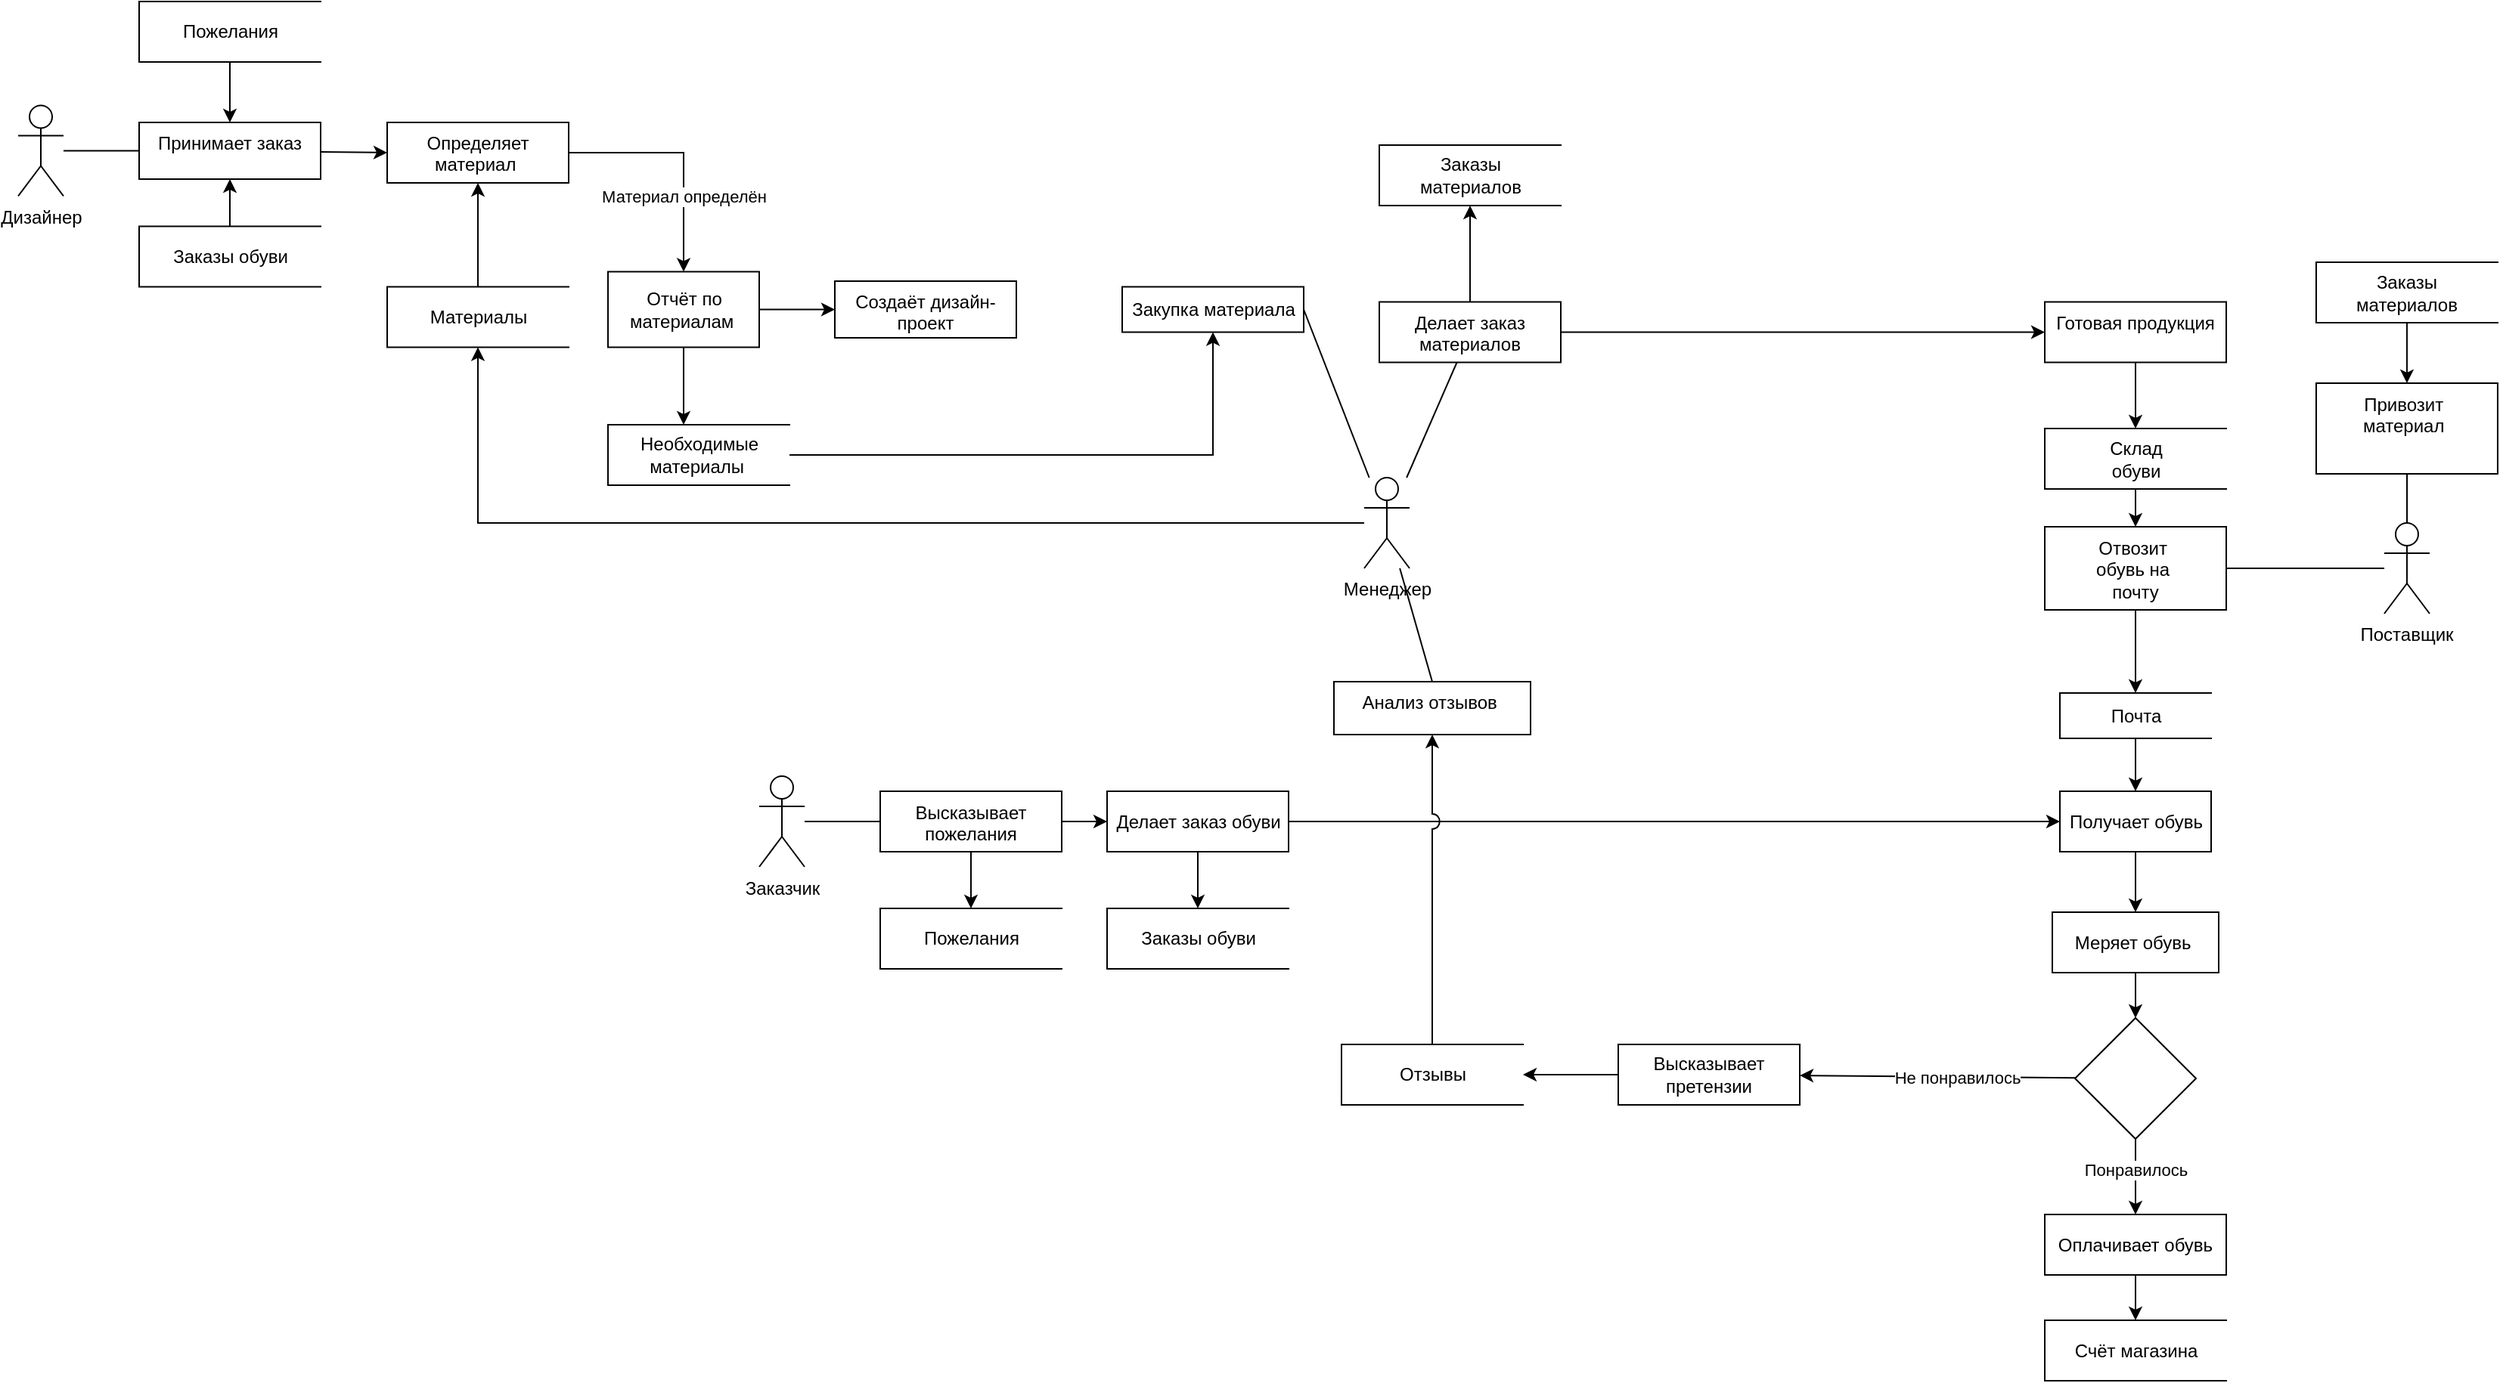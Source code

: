 <mxfile version="15.5.6" type="github">
  <diagram id="mXCVVQWNi-sslRLq3h-p" name="Page-1">
    <mxGraphModel dx="1912" dy="1047" grid="1" gridSize="10" guides="1" tooltips="1" connect="1" arrows="1" fold="1" page="1" pageScale="1" pageWidth="827" pageHeight="1169" math="0" shadow="0">
      <root>
        <mxCell id="0" />
        <mxCell id="1" parent="0" />
        <mxCell id="XSY1yeOnRQhpfpJGHAep-28" value="" style="edgeStyle=none;rounded=0;orthogonalLoop=1;jettySize=auto;html=1;endArrow=none;endFill=0;strokeColor=default;" parent="1" source="1pSOw8y4-gbjchUKyuf3-8" target="XSY1yeOnRQhpfpJGHAep-27" edge="1">
          <mxGeometry relative="1" as="geometry" />
        </mxCell>
        <mxCell id="HYLAA1VhH5oQVResvfw8-6" style="edgeStyle=none;rounded=0;orthogonalLoop=1;jettySize=auto;html=1;endArrow=classic;endFill=1;" parent="1" source="1pSOw8y4-gbjchUKyuf3-8" target="XSY1yeOnRQhpfpJGHAep-13" edge="1">
          <mxGeometry relative="1" as="geometry">
            <Array as="points">
              <mxPoint x="154" y="585" />
            </Array>
          </mxGeometry>
        </mxCell>
        <mxCell id="1pSOw8y4-gbjchUKyuf3-8" value="Менеджер" style="shape=umlActor;verticalLabelPosition=bottom;verticalAlign=top;html=1;outlineConnect=0;" parent="1" vertex="1">
          <mxGeometry x="740" y="555" width="30" height="60" as="geometry" />
        </mxCell>
        <mxCell id="XSY1yeOnRQhpfpJGHAep-78" value="" style="edgeStyle=none;rounded=0;orthogonalLoop=1;jettySize=auto;html=1;endArrow=none;endFill=0;strokeColor=#000000;" parent="1" source="1pSOw8y4-gbjchUKyuf3-10" target="XSY1yeOnRQhpfpJGHAep-77" edge="1">
          <mxGeometry relative="1" as="geometry" />
        </mxCell>
        <mxCell id="1pSOw8y4-gbjchUKyuf3-10" value="Заказчик" style="shape=umlActor;verticalLabelPosition=bottom;verticalAlign=top;html=1;outlineConnect=0;" parent="1" vertex="1">
          <mxGeometry x="340" y="752.5" width="30" height="60" as="geometry" />
        </mxCell>
        <mxCell id="DXugvS3O_4wGoF1Q2Cko-7" style="edgeStyle=orthogonalEdgeStyle;rounded=0;orthogonalLoop=1;jettySize=auto;html=1;endArrow=none;endFill=0;" edge="1" parent="1" source="1pSOw8y4-gbjchUKyuf3-11" target="-94WILKV2bw8eyf0Mif1-34">
          <mxGeometry relative="1" as="geometry" />
        </mxCell>
        <mxCell id="DXugvS3O_4wGoF1Q2Cko-9" style="edgeStyle=orthogonalEdgeStyle;rounded=0;orthogonalLoop=1;jettySize=auto;html=1;endArrow=none;endFill=0;" edge="1" parent="1" source="1pSOw8y4-gbjchUKyuf3-11" target="DXugvS3O_4wGoF1Q2Cko-3">
          <mxGeometry relative="1" as="geometry" />
        </mxCell>
        <mxCell id="1pSOw8y4-gbjchUKyuf3-11" value="Поставщик" style="shape=umlActor;verticalLabelPosition=bottom;verticalAlign=top;html=1;outlineConnect=0;" parent="1" vertex="1">
          <mxGeometry x="1414.47" y="585" width="30" height="60" as="geometry" />
        </mxCell>
        <mxCell id="KuPf0-VXv91J2YtnLAzy-14" value="" style="rounded=0;orthogonalLoop=1;jettySize=auto;html=1;labelBorderColor=none;endArrow=none;endFill=0;" parent="1" source="1pSOw8y4-gbjchUKyuf3-13" target="KuPf0-VXv91J2YtnLAzy-13" edge="1">
          <mxGeometry relative="1" as="geometry" />
        </mxCell>
        <mxCell id="1pSOw8y4-gbjchUKyuf3-13" value="Дизайнер" style="shape=umlActor;verticalLabelPosition=bottom;verticalAlign=top;html=1;outlineConnect=0;" parent="1" vertex="1">
          <mxGeometry x="-150" y="308.75" width="30" height="60" as="geometry" />
        </mxCell>
        <mxCell id="-94WILKV2bw8eyf0Mif1-46" style="edgeStyle=orthogonalEdgeStyle;rounded=0;sketch=0;jumpStyle=none;jumpSize=10;orthogonalLoop=1;jettySize=auto;html=1;shadow=0;labelBorderColor=none;verticalAlign=middle;" parent="1" source="KuPf0-VXv91J2YtnLAzy-1" target="-94WILKV2bw8eyf0Mif1-11" edge="1">
          <mxGeometry relative="1" as="geometry" />
        </mxCell>
        <mxCell id="-94WILKV2bw8eyf0Mif1-48" style="edgeStyle=orthogonalEdgeStyle;rounded=0;sketch=0;jumpStyle=none;jumpSize=10;orthogonalLoop=1;jettySize=auto;html=1;shadow=0;labelBorderColor=none;verticalAlign=middle;" parent="1" source="KuPf0-VXv91J2YtnLAzy-1" target="XSY1yeOnRQhpfpJGHAep-48" edge="1">
          <mxGeometry relative="1" as="geometry">
            <mxPoint x="845" y="782.5" as="targetPoint" />
          </mxGeometry>
        </mxCell>
        <mxCell id="KuPf0-VXv91J2YtnLAzy-1" value="Делает заказ обуви" style="html=1;dashed=0;whitespace=wrap;" parent="1" vertex="1">
          <mxGeometry x="570" y="762.5" width="120" height="40" as="geometry" />
        </mxCell>
        <mxCell id="KuPf0-VXv91J2YtnLAzy-7" value="Анализ отзывов&amp;nbsp;" style="whiteSpace=wrap;html=1;verticalAlign=top;" parent="1" vertex="1">
          <mxGeometry x="720" y="690" width="130" height="35" as="geometry" />
        </mxCell>
        <mxCell id="KuPf0-VXv91J2YtnLAzy-12" value="" style="endArrow=none;html=1;rounded=0;labelBorderColor=none;exitX=0.5;exitY=0;exitDx=0;exitDy=0;" parent="1" source="KuPf0-VXv91J2YtnLAzy-7" target="1pSOw8y4-gbjchUKyuf3-8" edge="1">
          <mxGeometry width="50" height="50" relative="1" as="geometry">
            <mxPoint x="640" y="813.75" as="sourcePoint" />
            <mxPoint x="690" y="763.75" as="targetPoint" />
          </mxGeometry>
        </mxCell>
        <mxCell id="XSY1yeOnRQhpfpJGHAep-20" style="edgeStyle=none;rounded=0;orthogonalLoop=1;jettySize=auto;html=1;entryX=0;entryY=0.5;entryDx=0;entryDy=0;endArrow=classic;endFill=1;strokeColor=default;" parent="1" source="KuPf0-VXv91J2YtnLAzy-13" target="KuPf0-VXv91J2YtnLAzy-15" edge="1">
          <mxGeometry relative="1" as="geometry" />
        </mxCell>
        <mxCell id="KuPf0-VXv91J2YtnLAzy-13" value="Принимает заказ" style="whiteSpace=wrap;html=1;verticalAlign=top;" parent="1" vertex="1">
          <mxGeometry x="-70" y="320" width="120" height="37.5" as="geometry" />
        </mxCell>
        <mxCell id="KuPf0-VXv91J2YtnLAzy-15" value="Определяет материал&amp;nbsp;" style="whiteSpace=wrap;html=1;verticalAlign=top;" parent="1" vertex="1">
          <mxGeometry x="94" y="320" width="120" height="40" as="geometry" />
        </mxCell>
        <mxCell id="XSY1yeOnRQhpfpJGHAep-9" style="edgeStyle=orthogonalEdgeStyle;rounded=0;orthogonalLoop=1;jettySize=auto;html=1;entryX=0.5;entryY=0;entryDx=0;entryDy=0;exitX=1;exitY=0.5;exitDx=0;exitDy=0;" parent="1" source="KuPf0-VXv91J2YtnLAzy-15" target="XSY1yeOnRQhpfpJGHAep-12" edge="1">
          <mxGeometry relative="1" as="geometry">
            <mxPoint x="280" y="458.75" as="targetPoint" />
            <Array as="points" />
            <mxPoint x="290" y="360" as="sourcePoint" />
          </mxGeometry>
        </mxCell>
        <mxCell id="XSY1yeOnRQhpfpJGHAep-15" value="Материал определён" style="edgeLabel;html=1;align=center;verticalAlign=middle;resizable=0;points=[];" parent="XSY1yeOnRQhpfpJGHAep-9" vertex="1" connectable="0">
          <mxGeometry x="-0.347" relative="1" as="geometry">
            <mxPoint x="25" y="29" as="offset" />
          </mxGeometry>
        </mxCell>
        <mxCell id="HYLAA1VhH5oQVResvfw8-3" style="edgeStyle=none;rounded=0;orthogonalLoop=1;jettySize=auto;html=1;endArrow=classic;endFill=1;" parent="1" source="XSY1yeOnRQhpfpJGHAep-12" edge="1">
          <mxGeometry relative="1" as="geometry">
            <mxPoint x="290" y="520" as="targetPoint" />
          </mxGeometry>
        </mxCell>
        <mxCell id="-94WILKV2bw8eyf0Mif1-20" style="edgeStyle=orthogonalEdgeStyle;rounded=0;sketch=0;jumpStyle=none;jumpSize=10;orthogonalLoop=1;jettySize=auto;html=1;entryX=0;entryY=0.5;entryDx=0;entryDy=0;shadow=0;labelBorderColor=none;verticalAlign=middle;" parent="1" source="XSY1yeOnRQhpfpJGHAep-12" target="-94WILKV2bw8eyf0Mif1-18" edge="1">
          <mxGeometry relative="1" as="geometry" />
        </mxCell>
        <mxCell id="XSY1yeOnRQhpfpJGHAep-12" value="Отчёт по &lt;br&gt;материалам&amp;nbsp;" style="html=1;dashed=0;whitespace=wrap;" parent="1" vertex="1">
          <mxGeometry x="240" y="418.75" width="100" height="50" as="geometry" />
        </mxCell>
        <mxCell id="XSY1yeOnRQhpfpJGHAep-18" style="rounded=0;orthogonalLoop=1;jettySize=auto;html=1;exitX=1;exitY=0.5;exitDx=0;exitDy=0;strokeColor=default;endArrow=none;endFill=0;" parent="1" source="XSY1yeOnRQhpfpJGHAep-16" target="1pSOw8y4-gbjchUKyuf3-8" edge="1">
          <mxGeometry relative="1" as="geometry" />
        </mxCell>
        <mxCell id="XSY1yeOnRQhpfpJGHAep-16" value="Закупка материала" style="html=1;dashed=0;whitespace=wrap;" parent="1" vertex="1">
          <mxGeometry x="580" y="428.75" width="120" height="30" as="geometry" />
        </mxCell>
        <mxCell id="XSY1yeOnRQhpfpJGHAep-17" style="edgeStyle=none;rounded=0;orthogonalLoop=1;jettySize=auto;html=1;exitX=0.5;exitY=1;exitDx=0;exitDy=0;" parent="1" source="XSY1yeOnRQhpfpJGHAep-16" target="XSY1yeOnRQhpfpJGHAep-16" edge="1">
          <mxGeometry relative="1" as="geometry" />
        </mxCell>
        <mxCell id="HYLAA1VhH5oQVResvfw8-1" style="edgeStyle=none;rounded=0;orthogonalLoop=1;jettySize=auto;html=1;endArrow=classic;endFill=1;" parent="1" source="XSY1yeOnRQhpfpJGHAep-13" target="KuPf0-VXv91J2YtnLAzy-15" edge="1">
          <mxGeometry relative="1" as="geometry" />
        </mxCell>
        <mxCell id="XSY1yeOnRQhpfpJGHAep-13" value="Материалы" style="html=1;dashed=0;whitespace=wrap;shape=partialRectangle;right=0;" parent="1" vertex="1">
          <mxGeometry x="94" y="428.75" width="120" height="40" as="geometry" />
        </mxCell>
        <mxCell id="-94WILKV2bw8eyf0Mif1-21" style="edgeStyle=orthogonalEdgeStyle;rounded=0;sketch=0;jumpStyle=none;jumpSize=10;orthogonalLoop=1;jettySize=auto;html=1;shadow=0;labelBorderColor=none;verticalAlign=middle;" parent="1" source="XSY1yeOnRQhpfpJGHAep-27" target="-94WILKV2bw8eyf0Mif1-22" edge="1">
          <mxGeometry relative="1" as="geometry">
            <mxPoint x="810.0" y="390.0" as="targetPoint" />
          </mxGeometry>
        </mxCell>
        <mxCell id="-94WILKV2bw8eyf0Mif1-25" value="" style="edgeStyle=orthogonalEdgeStyle;rounded=0;sketch=0;jumpStyle=none;jumpSize=10;orthogonalLoop=1;jettySize=auto;html=1;shadow=0;labelBorderColor=none;verticalAlign=middle;" parent="1" source="XSY1yeOnRQhpfpJGHAep-27" target="-94WILKV2bw8eyf0Mif1-24" edge="1">
          <mxGeometry relative="1" as="geometry" />
        </mxCell>
        <mxCell id="XSY1yeOnRQhpfpJGHAep-27" value="Делает заказ материалов" style="whiteSpace=wrap;html=1;verticalAlign=top;" parent="1" vertex="1">
          <mxGeometry x="750" y="438.75" width="120" height="40" as="geometry" />
        </mxCell>
        <mxCell id="XSY1yeOnRQhpfpJGHAep-50" value="" style="edgeStyle=none;rounded=0;orthogonalLoop=1;jettySize=auto;html=1;endArrow=classic;endFill=1;strokeColor=default;" parent="1" source="XSY1yeOnRQhpfpJGHAep-48" target="XSY1yeOnRQhpfpJGHAep-49" edge="1">
          <mxGeometry relative="1" as="geometry" />
        </mxCell>
        <mxCell id="XSY1yeOnRQhpfpJGHAep-48" value="Получает обувь" style="html=1;dashed=0;whitespace=wrap;" parent="1" vertex="1">
          <mxGeometry x="1200" y="762.5" width="100" height="40" as="geometry" />
        </mxCell>
        <mxCell id="XSY1yeOnRQhpfpJGHAep-84" value="" style="edgeStyle=none;rounded=0;orthogonalLoop=1;jettySize=auto;html=1;endArrow=classic;endFill=1;strokeColor=#000000;" parent="1" source="XSY1yeOnRQhpfpJGHAep-49" target="XSY1yeOnRQhpfpJGHAep-83" edge="1">
          <mxGeometry relative="1" as="geometry" />
        </mxCell>
        <mxCell id="XSY1yeOnRQhpfpJGHAep-49" value="Меряет обувь&amp;nbsp;" style="whiteSpace=wrap;html=1;dashed=0;" parent="1" vertex="1">
          <mxGeometry x="1195" y="842.5" width="110" height="40" as="geometry" />
        </mxCell>
        <mxCell id="XSY1yeOnRQhpfpJGHAep-81" style="edgeStyle=none;rounded=0;orthogonalLoop=1;jettySize=auto;html=1;exitX=1;exitY=0.5;exitDx=0;exitDy=0;entryX=0;entryY=0.5;entryDx=0;entryDy=0;endArrow=classic;endFill=1;strokeColor=#000000;" parent="1" source="XSY1yeOnRQhpfpJGHAep-77" target="KuPf0-VXv91J2YtnLAzy-1" edge="1">
          <mxGeometry relative="1" as="geometry" />
        </mxCell>
        <mxCell id="zt_BTNwdfIF0JVOwdBa7-2" style="edgeStyle=orthogonalEdgeStyle;rounded=0;orthogonalLoop=1;jettySize=auto;html=1;" parent="1" source="XSY1yeOnRQhpfpJGHAep-77" target="zt_BTNwdfIF0JVOwdBa7-1" edge="1">
          <mxGeometry relative="1" as="geometry" />
        </mxCell>
        <mxCell id="XSY1yeOnRQhpfpJGHAep-77" value="Высказывает пожелания" style="whiteSpace=wrap;html=1;verticalAlign=top;" parent="1" vertex="1">
          <mxGeometry x="420" y="762.5" width="120" height="40" as="geometry" />
        </mxCell>
        <mxCell id="XSY1yeOnRQhpfpJGHAep-80" style="edgeStyle=none;rounded=0;orthogonalLoop=1;jettySize=auto;html=1;entryX=1;entryY=0.5;entryDx=0;entryDy=0;endArrow=none;endFill=0;strokeColor=#000000;" parent="1" source="XSY1yeOnRQhpfpJGHAep-77" target="XSY1yeOnRQhpfpJGHAep-77" edge="1">
          <mxGeometry relative="1" as="geometry" />
        </mxCell>
        <mxCell id="XSY1yeOnRQhpfpJGHAep-86" value="" style="edgeStyle=none;rounded=0;orthogonalLoop=1;jettySize=auto;html=1;endArrow=classic;endFill=1;strokeColor=#000000;" parent="1" source="XSY1yeOnRQhpfpJGHAep-83" target="XSY1yeOnRQhpfpJGHAep-85" edge="1">
          <mxGeometry relative="1" as="geometry" />
        </mxCell>
        <mxCell id="XSY1yeOnRQhpfpJGHAep-87" value="Понравилось" style="edgeLabel;html=1;align=center;verticalAlign=middle;resizable=0;points=[];" parent="XSY1yeOnRQhpfpJGHAep-86" vertex="1" connectable="0">
          <mxGeometry x="0.4" y="2" relative="1" as="geometry">
            <mxPoint x="-2" y="-15" as="offset" />
          </mxGeometry>
        </mxCell>
        <mxCell id="XSY1yeOnRQhpfpJGHAep-90" value="" style="edgeStyle=none;rounded=0;orthogonalLoop=1;jettySize=auto;html=1;endArrow=classic;endFill=1;strokeColor=#000000;" parent="1" source="XSY1yeOnRQhpfpJGHAep-83" target="XSY1yeOnRQhpfpJGHAep-89" edge="1">
          <mxGeometry relative="1" as="geometry" />
        </mxCell>
        <mxCell id="XSY1yeOnRQhpfpJGHAep-93" value="Не понравилось" style="edgeLabel;html=1;align=center;verticalAlign=middle;resizable=0;points=[];" parent="XSY1yeOnRQhpfpJGHAep-90" vertex="1" connectable="0">
          <mxGeometry x="-0.209" y="2" relative="1" as="geometry">
            <mxPoint x="-7" y="-2" as="offset" />
          </mxGeometry>
        </mxCell>
        <mxCell id="XSY1yeOnRQhpfpJGHAep-83" value="" style="rhombus;whiteSpace=wrap;html=1;dashed=0;" parent="1" vertex="1">
          <mxGeometry x="1210" y="912.5" width="80" height="80" as="geometry" />
        </mxCell>
        <mxCell id="-94WILKV2bw8eyf0Mif1-7" style="edgeStyle=orthogonalEdgeStyle;rounded=0;orthogonalLoop=1;jettySize=auto;html=1;" parent="1" source="XSY1yeOnRQhpfpJGHAep-85" target="-94WILKV2bw8eyf0Mif1-4" edge="1">
          <mxGeometry relative="1" as="geometry" />
        </mxCell>
        <mxCell id="XSY1yeOnRQhpfpJGHAep-85" value="Оплачивает обувь" style="whiteSpace=wrap;html=1;dashed=0;" parent="1" vertex="1">
          <mxGeometry x="1190" y="1042.5" width="120" height="40" as="geometry" />
        </mxCell>
        <mxCell id="-94WILKV2bw8eyf0Mif1-6" style="edgeStyle=orthogonalEdgeStyle;rounded=0;orthogonalLoop=1;jettySize=auto;html=1;" parent="1" source="XSY1yeOnRQhpfpJGHAep-89" target="-94WILKV2bw8eyf0Mif1-5" edge="1">
          <mxGeometry relative="1" as="geometry" />
        </mxCell>
        <mxCell id="XSY1yeOnRQhpfpJGHAep-89" value="Высказывает&lt;br&gt;претензии" style="whiteSpace=wrap;html=1;dashed=0;" parent="1" vertex="1">
          <mxGeometry x="908" y="930" width="120" height="40" as="geometry" />
        </mxCell>
        <mxCell id="HYLAA1VhH5oQVResvfw8-5" style="edgeStyle=none;rounded=0;orthogonalLoop=1;jettySize=auto;html=1;endArrow=classic;endFill=1;" parent="1" source="HYLAA1VhH5oQVResvfw8-4" target="XSY1yeOnRQhpfpJGHAep-16" edge="1">
          <mxGeometry relative="1" as="geometry">
            <Array as="points">
              <mxPoint x="640" y="540" />
            </Array>
          </mxGeometry>
        </mxCell>
        <mxCell id="HYLAA1VhH5oQVResvfw8-4" value="Необходимые &lt;br&gt;материалы&amp;nbsp;" style="html=1;dashed=0;whitespace=wrap;shape=partialRectangle;right=0;" parent="1" vertex="1">
          <mxGeometry x="240" y="520" width="120" height="40" as="geometry" />
        </mxCell>
        <mxCell id="-94WILKV2bw8eyf0Mif1-4" value="Счёт магазина" style="html=1;dashed=0;whitespace=wrap;shape=partialRectangle;right=0;" parent="1" vertex="1">
          <mxGeometry x="1190" y="1112.5" width="120" height="40" as="geometry" />
        </mxCell>
        <mxCell id="-94WILKV2bw8eyf0Mif1-10" style="edgeStyle=orthogonalEdgeStyle;rounded=0;jumpStyle=arc;orthogonalLoop=1;jettySize=auto;html=1;entryX=0.5;entryY=1;entryDx=0;entryDy=0;labelBorderColor=none;verticalAlign=middle;jumpSize=10;" parent="1" source="-94WILKV2bw8eyf0Mif1-5" target="KuPf0-VXv91J2YtnLAzy-7" edge="1">
          <mxGeometry relative="1" as="geometry" />
        </mxCell>
        <mxCell id="-94WILKV2bw8eyf0Mif1-5" value="Отзывы" style="html=1;dashed=0;whitespace=wrap;shape=partialRectangle;right=0;" parent="1" vertex="1">
          <mxGeometry x="725" y="930" width="120" height="40" as="geometry" />
        </mxCell>
        <mxCell id="-94WILKV2bw8eyf0Mif1-11" value="Заказы обуви" style="html=1;dashed=0;whitespace=wrap;shape=partialRectangle;right=0;" parent="1" vertex="1">
          <mxGeometry x="570" y="840" width="120" height="40" as="geometry" />
        </mxCell>
        <mxCell id="-94WILKV2bw8eyf0Mif1-18" value="Создаёт дизайн-проект" style="whiteSpace=wrap;html=1;verticalAlign=top;" parent="1" vertex="1">
          <mxGeometry x="390" y="425" width="120" height="37.5" as="geometry" />
        </mxCell>
        <mxCell id="-94WILKV2bw8eyf0Mif1-22" value="Заказы &lt;br&gt;материалов" style="html=1;dashed=0;whitespace=wrap;shape=partialRectangle;right=0;" parent="1" vertex="1">
          <mxGeometry x="750" y="335" width="120" height="40" as="geometry" />
        </mxCell>
        <mxCell id="DXugvS3O_4wGoF1Q2Cko-2" style="edgeStyle=orthogonalEdgeStyle;rounded=0;orthogonalLoop=1;jettySize=auto;html=1;" edge="1" parent="1" source="-94WILKV2bw8eyf0Mif1-24" target="-94WILKV2bw8eyf0Mif1-26">
          <mxGeometry relative="1" as="geometry" />
        </mxCell>
        <mxCell id="-94WILKV2bw8eyf0Mif1-24" value="Готовая продукция" style="whiteSpace=wrap;html=1;verticalAlign=top;" parent="1" vertex="1">
          <mxGeometry x="1190" y="438.75" width="120" height="40" as="geometry" />
        </mxCell>
        <mxCell id="DXugvS3O_4wGoF1Q2Cko-4" style="edgeStyle=orthogonalEdgeStyle;rounded=0;orthogonalLoop=1;jettySize=auto;html=1;" edge="1" parent="1" source="-94WILKV2bw8eyf0Mif1-26" target="DXugvS3O_4wGoF1Q2Cko-3">
          <mxGeometry relative="1" as="geometry" />
        </mxCell>
        <mxCell id="-94WILKV2bw8eyf0Mif1-26" value="Склад &lt;br&gt;обуви" style="html=1;dashed=0;whitespace=wrap;shape=partialRectangle;right=0;" parent="1" vertex="1">
          <mxGeometry x="1190" y="522.5" width="120" height="40" as="geometry" />
        </mxCell>
        <mxCell id="-94WILKV2bw8eyf0Mif1-29" style="edgeStyle=orthogonalEdgeStyle;rounded=0;sketch=0;jumpStyle=none;jumpSize=10;orthogonalLoop=1;jettySize=auto;html=1;exitX=0.5;exitY=0;exitDx=0;exitDy=0;entryX=0.5;entryY=1;entryDx=0;entryDy=0;shadow=0;labelBorderColor=none;verticalAlign=middle;" parent="1" source="-94WILKV2bw8eyf0Mif1-28" target="KuPf0-VXv91J2YtnLAzy-13" edge="1">
          <mxGeometry relative="1" as="geometry" />
        </mxCell>
        <mxCell id="-94WILKV2bw8eyf0Mif1-28" value="Заказы обуви" style="html=1;dashed=0;whitespace=wrap;shape=partialRectangle;right=0;" parent="1" vertex="1">
          <mxGeometry x="-70" y="388.75" width="120" height="40" as="geometry" />
        </mxCell>
        <mxCell id="-94WILKV2bw8eyf0Mif1-34" value="Привозит&amp;nbsp;&lt;br&gt;материал&amp;nbsp;" style="whiteSpace=wrap;html=1;verticalAlign=top;" parent="1" vertex="1">
          <mxGeometry x="1369.47" y="492.5" width="120" height="60" as="geometry" />
        </mxCell>
        <mxCell id="-94WILKV2bw8eyf0Mif1-37" style="edgeStyle=orthogonalEdgeStyle;rounded=0;sketch=0;jumpStyle=none;jumpSize=10;orthogonalLoop=1;jettySize=auto;html=1;shadow=0;labelBorderColor=none;verticalAlign=middle;" parent="1" source="-94WILKV2bw8eyf0Mif1-36" target="-94WILKV2bw8eyf0Mif1-34" edge="1">
          <mxGeometry relative="1" as="geometry" />
        </mxCell>
        <mxCell id="-94WILKV2bw8eyf0Mif1-36" value="Заказы &lt;br&gt;материалов" style="html=1;dashed=0;whitespace=wrap;shape=partialRectangle;right=0;" parent="1" vertex="1">
          <mxGeometry x="1369.47" y="412.5" width="120" height="40" as="geometry" />
        </mxCell>
        <mxCell id="-94WILKV2bw8eyf0Mif1-51" style="edgeStyle=orthogonalEdgeStyle;rounded=0;sketch=0;jumpStyle=none;jumpSize=10;orthogonalLoop=1;jettySize=auto;html=1;shadow=0;labelBorderColor=none;verticalAlign=middle;" parent="1" source="-94WILKV2bw8eyf0Mif1-49" target="XSY1yeOnRQhpfpJGHAep-48" edge="1">
          <mxGeometry relative="1" as="geometry" />
        </mxCell>
        <mxCell id="-94WILKV2bw8eyf0Mif1-49" value="Почта" style="html=1;dashed=0;whitespace=wrap;shape=partialRectangle;right=0;" parent="1" vertex="1">
          <mxGeometry x="1200" y="697.5" width="100" height="30" as="geometry" />
        </mxCell>
        <mxCell id="zt_BTNwdfIF0JVOwdBa7-1" value="Пожелания" style="html=1;dashed=0;whitespace=wrap;shape=partialRectangle;right=0;" parent="1" vertex="1">
          <mxGeometry x="420" y="840" width="120" height="40" as="geometry" />
        </mxCell>
        <mxCell id="zt_BTNwdfIF0JVOwdBa7-4" style="edgeStyle=orthogonalEdgeStyle;rounded=0;orthogonalLoop=1;jettySize=auto;html=1;entryX=0.5;entryY=0;entryDx=0;entryDy=0;" parent="1" source="zt_BTNwdfIF0JVOwdBa7-3" target="KuPf0-VXv91J2YtnLAzy-13" edge="1">
          <mxGeometry relative="1" as="geometry" />
        </mxCell>
        <mxCell id="zt_BTNwdfIF0JVOwdBa7-3" value="Пожелания" style="html=1;dashed=0;whitespace=wrap;shape=partialRectangle;right=0;" parent="1" vertex="1">
          <mxGeometry x="-70" y="240" width="120" height="40" as="geometry" />
        </mxCell>
        <mxCell id="DXugvS3O_4wGoF1Q2Cko-10" style="edgeStyle=orthogonalEdgeStyle;rounded=0;orthogonalLoop=1;jettySize=auto;html=1;endArrow=classic;endFill=1;" edge="1" parent="1" source="DXugvS3O_4wGoF1Q2Cko-3" target="-94WILKV2bw8eyf0Mif1-49">
          <mxGeometry relative="1" as="geometry" />
        </mxCell>
        <mxCell id="DXugvS3O_4wGoF1Q2Cko-3" value="Отвозит&amp;nbsp;&lt;br&gt;обувь на&amp;nbsp;&lt;br&gt;почту" style="whiteSpace=wrap;html=1;verticalAlign=top;" vertex="1" parent="1">
          <mxGeometry x="1190" y="587.5" width="120" height="55" as="geometry" />
        </mxCell>
      </root>
    </mxGraphModel>
  </diagram>
</mxfile>
